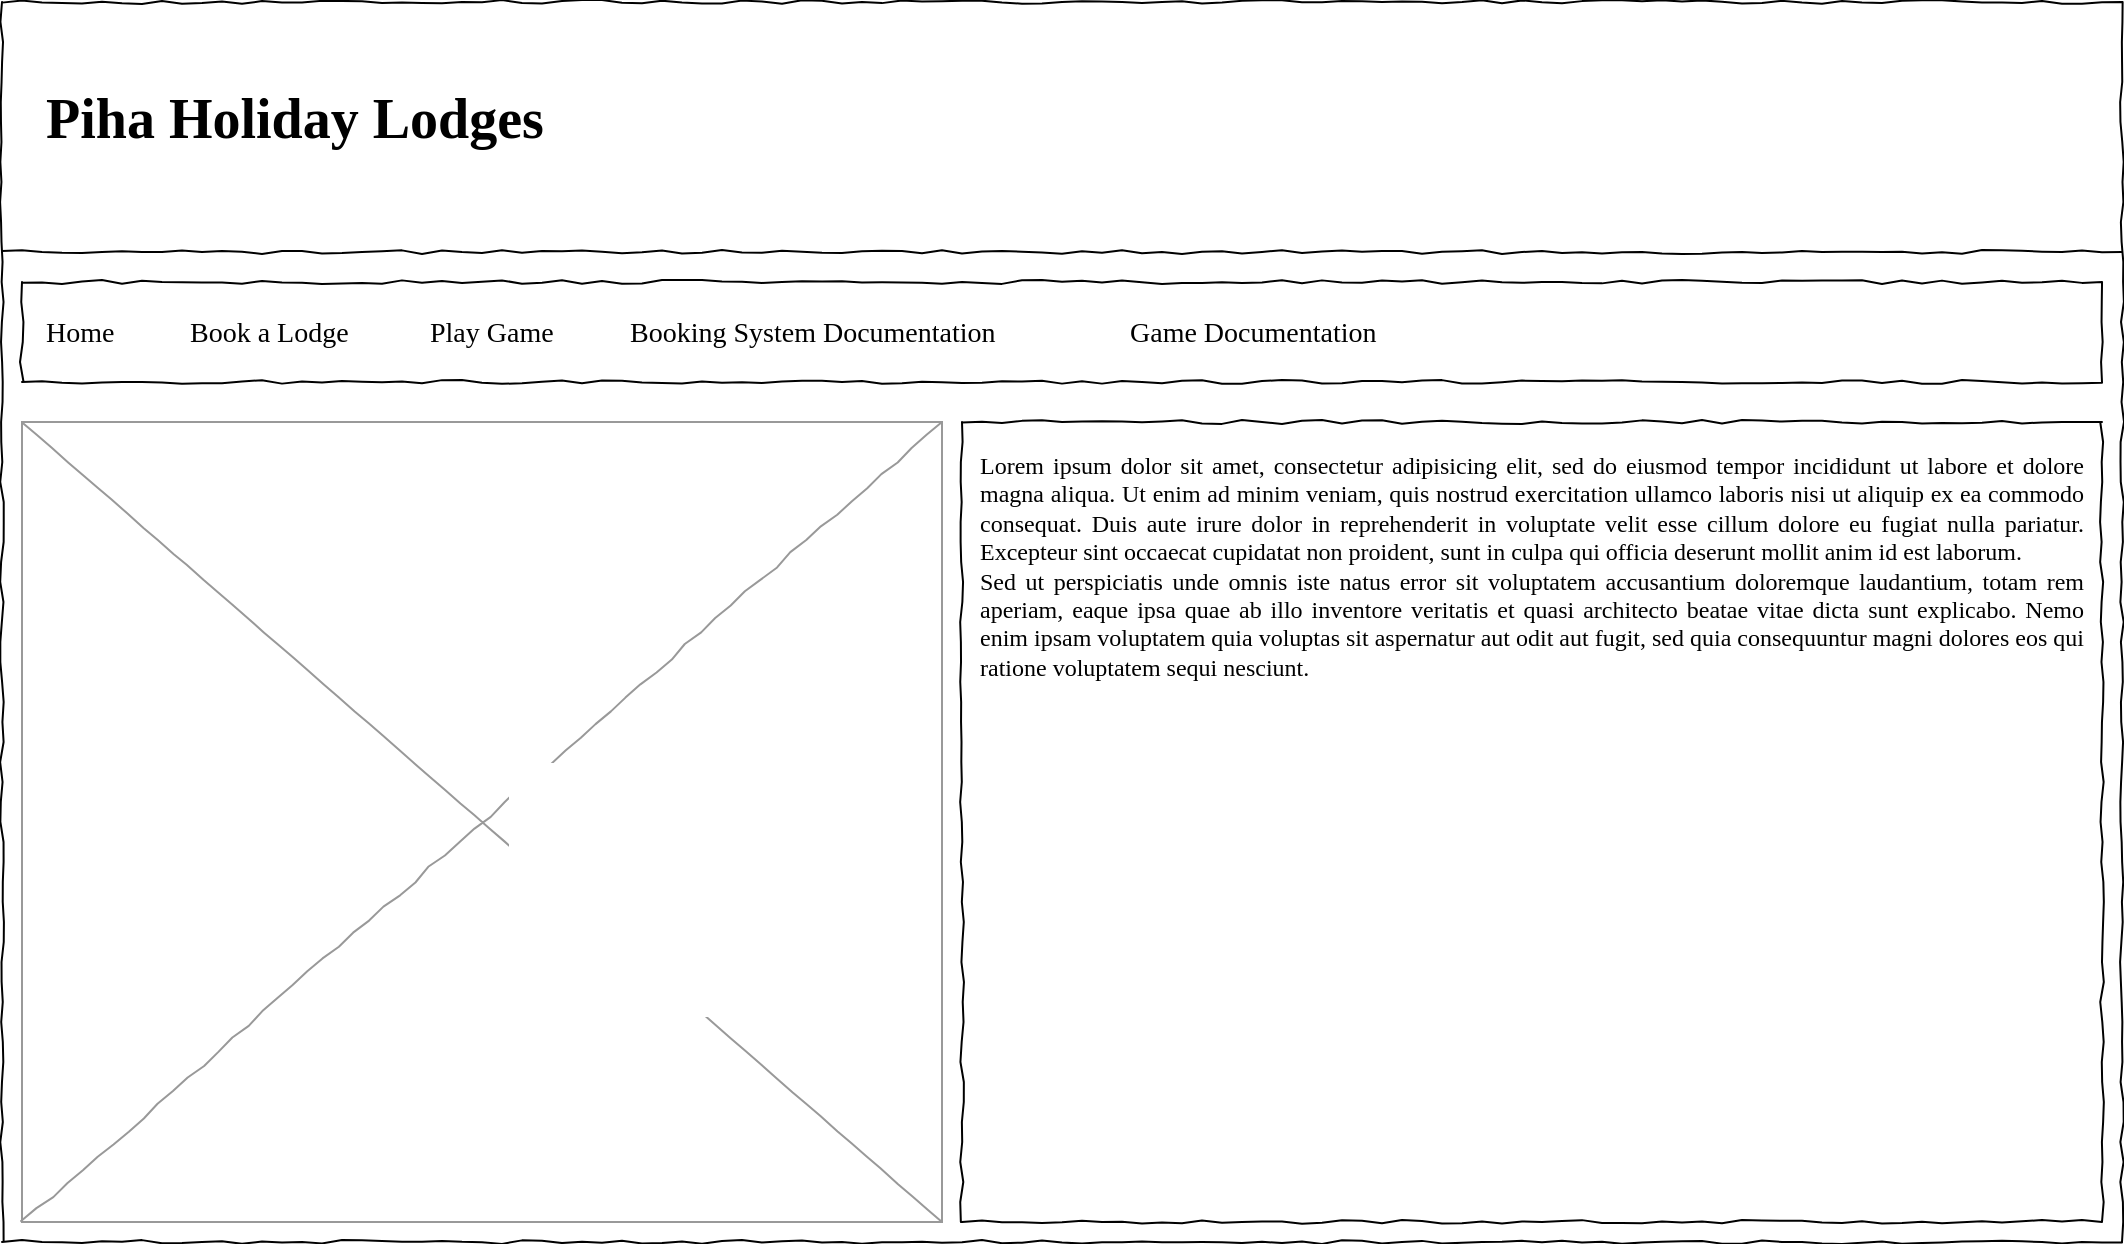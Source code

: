 <mxfile version="14.4.3" type="device" pages="4"><diagram name="Index" id="03018318-947c-dd8e-b7a3-06fadd420f32"><mxGraphModel dx="1048" dy="600" grid="1" gridSize="10" guides="1" tooltips="1" connect="1" arrows="1" fold="1" page="1" pageScale="1" pageWidth="1169" pageHeight="827" background="#ffffff" math="0" shadow="0"><root><mxCell id="0"/><mxCell id="1" parent="0"/><mxCell id="677b7b8949515195-1" value="" style="whiteSpace=wrap;html=1;rounded=0;shadow=0;labelBackgroundColor=none;strokeColor=#000000;strokeWidth=1;fillColor=none;fontFamily=Verdana;fontSize=12;fontColor=#000000;align=center;comic=1;" parent="1" vertex="1"><mxGeometry x="20" y="20" width="1060" height="620" as="geometry"/></mxCell><mxCell id="677b7b8949515195-7" value="&lt;h1&gt;Piha Holiday Lodges&lt;/h1&gt;" style="text;html=1;points=[];align=left;verticalAlign=top;spacingTop=-4;fontSize=14;fontFamily=Verdana" parent="1" vertex="1"><mxGeometry x="40" y="40" width="330" height="70" as="geometry"/></mxCell><mxCell id="677b7b8949515195-9" value="" style="line;strokeWidth=1;html=1;rounded=0;shadow=0;labelBackgroundColor=none;fillColor=none;fontFamily=Verdana;fontSize=14;fontColor=#000000;align=center;comic=1;" parent="1" vertex="1"><mxGeometry x="20" y="140" width="1060" height="10" as="geometry"/></mxCell><mxCell id="677b7b8949515195-10" value="" style="whiteSpace=wrap;html=1;rounded=0;shadow=0;labelBackgroundColor=none;strokeWidth=1;fillColor=none;fontFamily=Verdana;fontSize=12;align=center;comic=1;" parent="1" vertex="1"><mxGeometry x="30" y="160" width="1040" height="50" as="geometry"/></mxCell><mxCell id="677b7b8949515195-11" value="Book a Lodge" style="text;html=1;points=[];align=left;verticalAlign=top;spacingTop=-4;fontSize=14;fontFamily=Verdana" parent="1" vertex="1"><mxGeometry x="112" y="175" width="100" height="20" as="geometry"/></mxCell><mxCell id="677b7b8949515195-12" value="Play Game" style="text;html=1;points=[];align=left;verticalAlign=top;spacingTop=-4;fontSize=14;fontFamily=Verdana" parent="1" vertex="1"><mxGeometry x="232" y="175" width="80" height="20" as="geometry"/></mxCell><mxCell id="677b7b8949515195-13" value="Booking System Documentation" style="text;html=1;points=[];align=left;verticalAlign=top;spacingTop=-4;fontSize=14;fontFamily=Verdana" parent="1" vertex="1"><mxGeometry x="332" y="175" width="230" height="20" as="geometry"/></mxCell><mxCell id="677b7b8949515195-14" value="Game Documentation" style="text;html=1;points=[];align=left;verticalAlign=top;spacingTop=-4;fontSize=14;fontFamily=Verdana" parent="1" vertex="1"><mxGeometry x="582" y="175" width="160" height="20" as="geometry"/></mxCell><mxCell id="677b7b8949515195-15" value="&lt;div style=&quot;text-align: justify&quot;&gt;&lt;span&gt;Lorem ipsum dolor sit amet, consectetur adipisicing elit, sed do eiusmod tempor incididunt ut labore et dolore magna aliqua. Ut enim ad minim veniam, quis nostrud exercitation ullamco laboris nisi ut aliquip ex ea commodo consequat. Duis aute irure dolor in reprehenderit in voluptate velit esse cillum dolore eu fugiat nulla pariatur. Excepteur sint occaecat cupidatat non proident, sunt in culpa qui officia deserunt mollit anim id est laborum.&lt;/span&gt;&lt;/div&gt;&lt;div style=&quot;text-align: justify&quot;&gt;&lt;span&gt;Sed ut perspiciatis unde omnis iste natus error sit voluptatem accusantium doloremque laudantium, totam rem aperiam, eaque ipsa quae ab illo inventore veritatis et quasi architecto beatae vitae dicta sunt explicabo. Nemo enim ipsam voluptatem quia voluptas sit aspernatur aut odit aut fugit, sed quia consequuntur magni dolores eos qui ratione voluptatem sequi nesciunt.&amp;nbsp;&lt;/span&gt;&lt;/div&gt;" style="whiteSpace=wrap;html=1;rounded=0;shadow=0;labelBackgroundColor=none;strokeWidth=1;fillColor=none;fontFamily=Verdana;fontSize=12;align=center;verticalAlign=top;spacing=10;comic=1;" parent="1" vertex="1"><mxGeometry x="500" y="230" width="570" height="400" as="geometry"/></mxCell><mxCell id="677b7b8949515195-16" value="" style="verticalLabelPosition=bottom;shadow=0;dashed=0;align=center;html=1;verticalAlign=top;strokeWidth=1;shape=mxgraph.mockup.graphics.simpleIcon;strokeColor=#999999;rounded=0;labelBackgroundColor=none;fontFamily=Verdana;fontSize=14;fontColor=#000000;comic=1;" parent="1" vertex="1"><mxGeometry x="30" y="230" width="460" height="400" as="geometry"/></mxCell><mxCell id="HnwxHlYd71unJgdm0rk3-1" value="Home" style="text;html=1;points=[];align=left;verticalAlign=top;spacingTop=-4;fontSize=14;fontFamily=Verdana" vertex="1" parent="1"><mxGeometry x="40" y="175" width="50" height="20" as="geometry"/></mxCell></root></mxGraphModel></diagram><diagram name="Book a Lodge - Summary" id="505KnbtiAsC-vygwUKL1"><mxGraphModel dx="1197" dy="686" grid="1" gridSize="10" guides="1" tooltips="1" connect="1" arrows="1" fold="1" page="1" pageScale="1" pageWidth="1169" pageHeight="827" background="#ffffff" math="0" shadow="0"><root><mxCell id="v-QJPBuuxpeKujOLt4A_-0"/><mxCell id="v-QJPBuuxpeKujOLt4A_-1" parent="v-QJPBuuxpeKujOLt4A_-0"/><mxCell id="v-QJPBuuxpeKujOLt4A_-2" value="" style="whiteSpace=wrap;html=1;rounded=0;shadow=0;labelBackgroundColor=none;strokeColor=#000000;strokeWidth=1;fillColor=none;fontFamily=Verdana;fontSize=12;fontColor=#000000;align=center;comic=1;" vertex="1" parent="v-QJPBuuxpeKujOLt4A_-1"><mxGeometry x="20" y="20" width="1060" height="910" as="geometry"/></mxCell><mxCell id="v-QJPBuuxpeKujOLt4A_-29" value="&lt;div style=&quot;text-align: justify&quot;&gt;&lt;br&gt;&lt;/div&gt;" style="whiteSpace=wrap;html=1;rounded=0;shadow=0;labelBackgroundColor=none;strokeWidth=1;fillColor=none;fontFamily=Verdana;fontSize=12;align=center;verticalAlign=top;spacing=10;comic=1;" vertex="1" parent="v-QJPBuuxpeKujOLt4A_-1"><mxGeometry x="30" y="640" width="360" height="280" as="geometry"/></mxCell><mxCell id="v-QJPBuuxpeKujOLt4A_-3" value="&lt;h1&gt;Piha Holiday Lodges&lt;/h1&gt;" style="text;html=1;points=[];align=left;verticalAlign=top;spacingTop=-4;fontSize=14;fontFamily=Verdana" vertex="1" parent="v-QJPBuuxpeKujOLt4A_-1"><mxGeometry x="40" y="40" width="330" height="70" as="geometry"/></mxCell><mxCell id="v-QJPBuuxpeKujOLt4A_-4" value="" style="line;strokeWidth=1;html=1;rounded=0;shadow=0;labelBackgroundColor=none;fillColor=none;fontFamily=Verdana;fontSize=14;fontColor=#000000;align=center;comic=1;" vertex="1" parent="v-QJPBuuxpeKujOLt4A_-1"><mxGeometry x="20" y="140" width="1060" height="10" as="geometry"/></mxCell><mxCell id="v-QJPBuuxpeKujOLt4A_-5" value="" style="whiteSpace=wrap;html=1;rounded=0;shadow=0;labelBackgroundColor=none;strokeWidth=1;fillColor=none;fontFamily=Verdana;fontSize=12;align=center;comic=1;" vertex="1" parent="v-QJPBuuxpeKujOLt4A_-1"><mxGeometry x="30" y="160" width="1040" height="50" as="geometry"/></mxCell><mxCell id="v-QJPBuuxpeKujOLt4A_-6" value="Book a Lodge" style="text;html=1;points=[];align=left;verticalAlign=top;spacingTop=-4;fontSize=14;fontFamily=Verdana" vertex="1" parent="v-QJPBuuxpeKujOLt4A_-1"><mxGeometry x="110" y="175" width="100" height="20" as="geometry"/></mxCell><mxCell id="v-QJPBuuxpeKujOLt4A_-7" value="Play Game" style="text;html=1;points=[];align=left;verticalAlign=top;spacingTop=-4;fontSize=14;fontFamily=Verdana" vertex="1" parent="v-QJPBuuxpeKujOLt4A_-1"><mxGeometry x="230" y="175" width="80" height="20" as="geometry"/></mxCell><mxCell id="v-QJPBuuxpeKujOLt4A_-8" value="Booking System Documentation" style="text;html=1;points=[];align=left;verticalAlign=top;spacingTop=-4;fontSize=14;fontFamily=Verdana" vertex="1" parent="v-QJPBuuxpeKujOLt4A_-1"><mxGeometry x="330" y="175" width="230" height="20" as="geometry"/></mxCell><mxCell id="v-QJPBuuxpeKujOLt4A_-9" value="Game Documentation" style="text;html=1;points=[];align=left;verticalAlign=top;spacingTop=-4;fontSize=14;fontFamily=Verdana" vertex="1" parent="v-QJPBuuxpeKujOLt4A_-1"><mxGeometry x="580" y="175" width="160" height="20" as="geometry"/></mxCell><mxCell id="v-QJPBuuxpeKujOLt4A_-10" value="" style="verticalLabelPosition=bottom;shadow=0;dashed=0;align=center;html=1;verticalAlign=top;strokeWidth=1;shape=mxgraph.mockup.graphics.simpleIcon;strokeColor=#999999;rounded=0;labelBackgroundColor=none;fontFamily=Verdana;fontSize=14;fontColor=#000000;comic=1;" vertex="1" parent="v-QJPBuuxpeKujOLt4A_-1"><mxGeometry x="400" y="230" width="670" height="690" as="geometry"/></mxCell><mxCell id="v-QJPBuuxpeKujOLt4A_-11" value="Home" style="text;html=1;points=[];align=left;verticalAlign=top;spacingTop=-4;fontSize=14;fontFamily=Verdana" vertex="1" parent="v-QJPBuuxpeKujOLt4A_-1"><mxGeometry x="40" y="175" width="50" height="20" as="geometry"/></mxCell><mxCell id="v-QJPBuuxpeKujOLt4A_-13" value="" style="group" vertex="1" connectable="0" parent="v-QJPBuuxpeKujOLt4A_-1"><mxGeometry x="250" y="230" width="140" height="400" as="geometry"/></mxCell><mxCell id="v-QJPBuuxpeKujOLt4A_-14" value="&lt;div style=&quot;text-align: justify&quot;&gt;&lt;br&gt;&lt;/div&gt;" style="whiteSpace=wrap;html=1;rounded=0;shadow=0;labelBackgroundColor=none;strokeWidth=1;fillColor=none;fontFamily=Verdana;fontSize=12;align=center;verticalAlign=top;spacing=10;comic=1;" vertex="1" parent="v-QJPBuuxpeKujOLt4A_-13"><mxGeometry width="140" height="400" as="geometry"/></mxCell><mxCell id="v-QJPBuuxpeKujOLt4A_-15" value="&lt;font style=&quot;font-size: 12px&quot; color=&quot;#000000&quot;&gt;Check In&lt;/font&gt;" style="fillColor=none;strokeColor=none;html=1;fontSize=11;fontStyle=0;align=left;fontColor=#596780;fontStyle=1;fontSize=11" vertex="1" parent="v-QJPBuuxpeKujOLt4A_-13"><mxGeometry x="10" y="10" width="113.333" height="20" as="geometry"/></mxCell><mxCell id="v-QJPBuuxpeKujOLt4A_-16" value="dd / mm / yyyy" style="rounded=1;arcSize=9;fillColor=#F7F8F9;align=left;spacingLeft=5;strokeColor=#DEE1E6;html=1;strokeWidth=2;fontColor=#596780;fontSize=12" vertex="1" parent="v-QJPBuuxpeKujOLt4A_-13"><mxGeometry x="10" y="35" width="120" height="33" as="geometry"/></mxCell><mxCell id="v-QJPBuuxpeKujOLt4A_-17" value="" style="shape=mxgraph.gmdl.calendar;fillColor=#5A6881;strokeColor=none" vertex="1" parent="v-QJPBuuxpeKujOLt4A_-16"><mxGeometry x="1" y="0.5" width="18" height="18" relative="1" as="geometry"><mxPoint x="-29" y="-9" as="offset"/></mxGeometry></mxCell><mxCell id="v-QJPBuuxpeKujOLt4A_-18" value="&lt;font style=&quot;font-size: 12px&quot; color=&quot;#000000&quot;&gt;Check Out&lt;/font&gt;" style="fillColor=none;strokeColor=none;html=1;fontSize=11;fontStyle=0;align=left;fontColor=#596780;fontStyle=1;fontSize=11" vertex="1" parent="v-QJPBuuxpeKujOLt4A_-13"><mxGeometry x="10" y="91" width="113.333" height="20" as="geometry"/></mxCell><mxCell id="v-QJPBuuxpeKujOLt4A_-19" value="dd / mm / yyyy" style="rounded=1;arcSize=9;fillColor=#F7F8F9;align=left;spacingLeft=5;strokeColor=#DEE1E6;html=1;strokeWidth=2;fontColor=#596780;fontSize=12" vertex="1" parent="v-QJPBuuxpeKujOLt4A_-13"><mxGeometry x="10" y="116" width="120" height="33" as="geometry"/></mxCell><mxCell id="v-QJPBuuxpeKujOLt4A_-20" value="" style="shape=mxgraph.gmdl.calendar;fillColor=#5A6881;strokeColor=none" vertex="1" parent="v-QJPBuuxpeKujOLt4A_-19"><mxGeometry x="1" y="0.5" width="18" height="18" relative="1" as="geometry"><mxPoint x="-29" y="-9" as="offset"/></mxGeometry></mxCell><mxCell id="v-QJPBuuxpeKujOLt4A_-21" value="&lt;table cellpadding=&quot;0&quot; cellspacing=&quot;0&quot; style=&quot;width: 100% ; height: 100% ; font-size: 12px&quot;&gt;&lt;tbody&gt;&lt;tr&gt;&lt;td style=&quot;width: 85%&quot;&gt;&lt;font style=&quot;font-size: 12px&quot;&gt;1&lt;/font&gt;&lt;/td&gt;&lt;td style=&quot;width: 15%&quot;&gt;&lt;/td&gt;&lt;/tr&gt;&lt;/tbody&gt;&lt;/table&gt;" style="strokeWidth=1;shadow=0;dashed=0;align=center;html=1;shape=mxgraph.mockup.forms.spinner;strokeColor=#999999;spinLayout=right;spinStyle=normal;adjStyle=triangle;fillColor=#aaddff;fontSize=17;fontColor=#666666;mainText=;html=1;overflow=fill;" vertex="1" parent="v-QJPBuuxpeKujOLt4A_-13"><mxGeometry x="10" y="196" width="50" height="20" as="geometry"/></mxCell><mxCell id="v-QJPBuuxpeKujOLt4A_-22" value="&lt;font style=&quot;font-size: 12px&quot; color=&quot;#000000&quot;&gt;Capacity&lt;/font&gt;" style="fillColor=none;strokeColor=none;html=1;fontSize=11;fontStyle=0;align=left;fontColor=#596780;fontStyle=1;fontSize=11" vertex="1" parent="v-QJPBuuxpeKujOLt4A_-13"><mxGeometry x="10" y="171" width="113.333" height="20" as="geometry"/></mxCell><mxCell id="v-QJPBuuxpeKujOLt4A_-23" value="&lt;font style=&quot;font-size: 12px&quot;&gt;Search&lt;/font&gt;" style="rounded=1;html=1;shadow=0;dashed=0;whiteSpace=wrap;fontSize=10;fillColor=#E6E6E6;align=center;strokeColor=#E6E6E6;fontColor=#333333;" vertex="1" parent="v-QJPBuuxpeKujOLt4A_-13"><mxGeometry x="10" y="240" width="120" height="16.88" as="geometry"/></mxCell><mxCell id="v-QJPBuuxpeKujOLt4A_-24" value="Interactive map of Piha Holiday Lodges" style="text;html=1;strokeColor=none;fillColor=none;align=center;verticalAlign=middle;whiteSpace=wrap;rounded=0;" vertex="1" parent="v-QJPBuuxpeKujOLt4A_-1"><mxGeometry x="647.5" y="260" width="175" height="40" as="geometry"/></mxCell><mxCell id="v-QJPBuuxpeKujOLt4A_-12" value="&lt;div style=&quot;text-align: justify&quot;&gt;&lt;br&gt;&lt;/div&gt;" style="whiteSpace=wrap;html=1;rounded=0;shadow=0;labelBackgroundColor=none;strokeWidth=1;fillColor=none;fontFamily=Verdana;fontSize=12;align=center;verticalAlign=top;spacing=10;comic=1;" vertex="1" parent="v-QJPBuuxpeKujOLt4A_-1"><mxGeometry x="30" y="230" width="210" height="400" as="geometry"/></mxCell><mxCell id="v-QJPBuuxpeKujOLt4A_-25" value="&lt;h2&gt;&lt;font style=&quot;font-size: 14px&quot; color=&quot;#000000&quot;&gt;Booking Instructions&lt;/font&gt;&lt;/h2&gt;" style="fillColor=none;strokeColor=none;html=1;fontSize=11;fontStyle=0;align=left;fontColor=#596780;fontStyle=1;fontSize=11" vertex="1" parent="v-QJPBuuxpeKujOLt4A_-1"><mxGeometry x="40" y="240" width="150" height="20" as="geometry"/></mxCell><mxCell id="v-QJPBuuxpeKujOLt4A_-26" value="&lt;div style=&quot;font-family: &amp;#34;verdana&amp;#34; ; text-align: justify&quot;&gt;Lorem ipsum dolor sit amet, consectetur adipisicing elit, sed do eiusmod tempor incididunt ut labore et dolore magna aliqua. Ut enim ad minim veniam, quis nostrud exercitation ullamco laboris nisi ut aliquip ex ea commodo consequat. Duis aute irure dolor in reprehenderit in voluptate velit esse cillum dolore eu fugiat nulla pariatur. Excepteur sint occaecat cupidatat non proident, sunt in culpa qui officia deserunt mollit anim id est laborum.&lt;/div&gt;&lt;div style=&quot;font-family: &amp;#34;verdana&amp;#34; ; text-align: justify&quot;&gt;Sed ut perspiciatis unde omnis iste natus error sit voluptatem accusantium doloremque laudantium, totam rem aperiam, eaque ipsa quae ab illo inventore veritatis et quasi architecto beatae vitae dicta sunt explicabo. Nemo enim ipsam voluptatem quia volupta&lt;/div&gt;" style="text;html=1;strokeColor=none;fillColor=none;align=center;verticalAlign=top;whiteSpace=wrap;rounded=0;" vertex="1" parent="v-QJPBuuxpeKujOLt4A_-1"><mxGeometry x="40" y="260" width="190" height="360" as="geometry"/></mxCell><mxCell id="v-QJPBuuxpeKujOLt4A_-40" value="&lt;h2&gt;&lt;font style=&quot;font-size: 14px&quot; color=&quot;#000000&quot;&gt;Booking Summary&lt;/font&gt;&lt;/h2&gt;" style="fillColor=none;strokeColor=none;html=1;fontSize=11;fontStyle=0;align=left;fontColor=#596780;fontStyle=1;fontSize=11" vertex="1" parent="v-QJPBuuxpeKujOLt4A_-1"><mxGeometry x="40" y="650" width="150" height="20" as="geometry"/></mxCell><mxCell id="9AwbCxTfpLObhoZUcpCC-0" value="Check In Date:" style="text;html=1;strokeColor=none;fillColor=none;align=left;verticalAlign=middle;whiteSpace=wrap;rounded=0;" vertex="1" parent="v-QJPBuuxpeKujOLt4A_-1"><mxGeometry x="40" y="680" width="90" height="20" as="geometry"/></mxCell><mxCell id="9AwbCxTfpLObhoZUcpCC-1" value="Check Out Date:" style="text;html=1;strokeColor=none;fillColor=none;align=left;verticalAlign=middle;whiteSpace=wrap;rounded=0;" vertex="1" parent="v-QJPBuuxpeKujOLt4A_-1"><mxGeometry x="40" y="740" width="100" height="20" as="geometry"/></mxCell><mxCell id="9AwbCxTfpLObhoZUcpCC-2" value="Number of Guests:" style="text;html=1;strokeColor=none;fillColor=none;align=left;verticalAlign=middle;whiteSpace=wrap;rounded=0;" vertex="1" parent="v-QJPBuuxpeKujOLt4A_-1"><mxGeometry x="40" y="800" width="110" height="20" as="geometry"/></mxCell><mxCell id="9AwbCxTfpLObhoZUcpCC-3" value="Lodge Number Booked:" style="text;html=1;strokeColor=none;fillColor=none;align=left;verticalAlign=middle;whiteSpace=wrap;rounded=0;" vertex="1" parent="v-QJPBuuxpeKujOLt4A_-1"><mxGeometry x="40" y="830" width="130" height="20" as="geometry"/></mxCell><mxCell id="9AwbCxTfpLObhoZUcpCC-4" value="Cost Per Night" style="text;html=1;strokeColor=none;fillColor=none;align=left;verticalAlign=middle;whiteSpace=wrap;rounded=0;" vertex="1" parent="v-QJPBuuxpeKujOLt4A_-1"><mxGeometry x="40" y="860" width="90" height="20" as="geometry"/></mxCell><mxCell id="9AwbCxTfpLObhoZUcpCC-5" value="Total Cost of Stay:" style="text;html=1;strokeColor=none;fillColor=none;align=left;verticalAlign=middle;whiteSpace=wrap;rounded=0;" vertex="1" parent="v-QJPBuuxpeKujOLt4A_-1"><mxGeometry x="40" y="890" width="100" height="20" as="geometry"/></mxCell><mxCell id="9AwbCxTfpLObhoZUcpCC-6" value="Check In Time:" style="text;html=1;strokeColor=none;fillColor=none;align=left;verticalAlign=middle;whiteSpace=wrap;rounded=0;" vertex="1" parent="v-QJPBuuxpeKujOLt4A_-1"><mxGeometry x="40" y="710" width="90" height="20" as="geometry"/></mxCell><mxCell id="9AwbCxTfpLObhoZUcpCC-7" value="Check Out Time:" style="text;html=1;strokeColor=none;fillColor=none;align=left;verticalAlign=middle;whiteSpace=wrap;rounded=0;" vertex="1" parent="v-QJPBuuxpeKujOLt4A_-1"><mxGeometry x="40" y="770" width="100" height="20" as="geometry"/></mxCell><mxCell id="9AwbCxTfpLObhoZUcpCC-9" value="DD-MM-YYYY" style="text;html=1;strokeColor=none;fillColor=none;align=left;verticalAlign=middle;whiteSpace=wrap;rounded=0;fontStyle=2;fontColor=#B3B3B3;" vertex="1" parent="v-QJPBuuxpeKujOLt4A_-1"><mxGeometry x="180" y="680" width="90" height="20" as="geometry"/></mxCell><mxCell id="9AwbCxTfpLObhoZUcpCC-10" value="DD-MM-YYYY" style="text;html=1;strokeColor=none;fillColor=none;align=left;verticalAlign=middle;whiteSpace=wrap;rounded=0;fontStyle=2;fontColor=#B3B3B3;" vertex="1" parent="v-QJPBuuxpeKujOLt4A_-1"><mxGeometry x="180" y="740" width="90" height="20" as="geometry"/></mxCell><mxCell id="9AwbCxTfpLObhoZUcpCC-11" value="numberGuests" style="text;html=1;strokeColor=none;fillColor=none;align=left;verticalAlign=middle;whiteSpace=wrap;rounded=0;fontStyle=2;fontColor=#B3B3B3;" vertex="1" parent="v-QJPBuuxpeKujOLt4A_-1"><mxGeometry x="180" y="800" width="90" height="20" as="geometry"/></mxCell><mxCell id="9AwbCxTfpLObhoZUcpCC-12" value="lodgeID" style="text;html=1;strokeColor=none;fillColor=none;align=left;verticalAlign=middle;whiteSpace=wrap;rounded=0;fontStyle=2;fontColor=#B3B3B3;" vertex="1" parent="v-QJPBuuxpeKujOLt4A_-1"><mxGeometry x="180" y="830" width="90" height="20" as="geometry"/></mxCell><mxCell id="9AwbCxTfpLObhoZUcpCC-14" value="costPerNight" style="text;html=1;strokeColor=none;fillColor=none;align=left;verticalAlign=middle;whiteSpace=wrap;rounded=0;fontStyle=2;fontColor=#B3B3B3;" vertex="1" parent="v-QJPBuuxpeKujOLt4A_-1"><mxGeometry x="180" y="860" width="90" height="20" as="geometry"/></mxCell><mxCell id="9AwbCxTfpLObhoZUcpCC-15" value="totalCost" style="text;html=1;strokeColor=none;fillColor=none;align=left;verticalAlign=middle;whiteSpace=wrap;rounded=0;fontStyle=2;fontColor=#B3B3B3;" vertex="1" parent="v-QJPBuuxpeKujOLt4A_-1"><mxGeometry x="180" y="890" width="90" height="20" as="geometry"/></mxCell><mxCell id="9AwbCxTfpLObhoZUcpCC-16" value="checkInTime" style="text;html=1;strokeColor=none;fillColor=none;align=left;verticalAlign=middle;whiteSpace=wrap;rounded=0;fontStyle=2;fontColor=#B3B3B3;" vertex="1" parent="v-QJPBuuxpeKujOLt4A_-1"><mxGeometry x="180" y="710" width="90" height="20" as="geometry"/></mxCell><mxCell id="9AwbCxTfpLObhoZUcpCC-17" value="checkOutTime" style="text;html=1;strokeColor=none;fillColor=none;align=left;verticalAlign=middle;whiteSpace=wrap;rounded=0;fontStyle=2;fontColor=#B3B3B3;" vertex="1" parent="v-QJPBuuxpeKujOLt4A_-1"><mxGeometry x="180" y="770" width="110" height="20" as="geometry"/></mxCell></root></mxGraphModel></diagram><diagram name="Book a Lodge - Pop Up" id="AniVIF69p5BZ7ALT_Dql"><mxGraphModel dx="762" dy="436" grid="1" gridSize="10" guides="1" tooltips="1" connect="1" arrows="1" fold="1" page="1" pageScale="1" pageWidth="1169" pageHeight="827" background="#ffffff" math="0" shadow="0"><root><mxCell id="57fTDRKzadvl3NDIWTyB-0"/><mxCell id="57fTDRKzadvl3NDIWTyB-1" parent="57fTDRKzadvl3NDIWTyB-0"/><mxCell id="57fTDRKzadvl3NDIWTyB-2" value="" style="whiteSpace=wrap;html=1;rounded=0;shadow=0;labelBackgroundColor=none;strokeColor=#000000;strokeWidth=1;fillColor=none;fontFamily=Verdana;fontSize=12;fontColor=#000000;align=center;comic=1;" vertex="1" parent="57fTDRKzadvl3NDIWTyB-1"><mxGeometry x="20" y="20" width="1060" height="910" as="geometry"/></mxCell><mxCell id="57fTDRKzadvl3NDIWTyB-4" value="&lt;h1&gt;Piha Holiday Lodges&lt;/h1&gt;" style="text;html=1;points=[];align=left;verticalAlign=top;spacingTop=-4;fontSize=14;fontFamily=Verdana" vertex="1" parent="57fTDRKzadvl3NDIWTyB-1"><mxGeometry x="40" y="40" width="330" height="70" as="geometry"/></mxCell><mxCell id="57fTDRKzadvl3NDIWTyB-5" value="" style="line;strokeWidth=1;html=1;rounded=0;shadow=0;labelBackgroundColor=none;fillColor=none;fontFamily=Verdana;fontSize=14;fontColor=#000000;align=center;comic=1;" vertex="1" parent="57fTDRKzadvl3NDIWTyB-1"><mxGeometry x="20" y="140" width="1060" height="10" as="geometry"/></mxCell><mxCell id="57fTDRKzadvl3NDIWTyB-6" value="" style="whiteSpace=wrap;html=1;rounded=0;shadow=0;labelBackgroundColor=none;strokeWidth=1;fillColor=none;fontFamily=Verdana;fontSize=12;align=center;comic=1;" vertex="1" parent="57fTDRKzadvl3NDIWTyB-1"><mxGeometry x="30" y="160" width="1040" height="50" as="geometry"/></mxCell><mxCell id="57fTDRKzadvl3NDIWTyB-7" value="Book a Lodge" style="text;html=1;points=[];align=left;verticalAlign=top;spacingTop=-4;fontSize=14;fontFamily=Verdana" vertex="1" parent="57fTDRKzadvl3NDIWTyB-1"><mxGeometry x="110" y="175" width="100" height="20" as="geometry"/></mxCell><mxCell id="57fTDRKzadvl3NDIWTyB-8" value="Play Game" style="text;html=1;points=[];align=left;verticalAlign=top;spacingTop=-4;fontSize=14;fontFamily=Verdana" vertex="1" parent="57fTDRKzadvl3NDIWTyB-1"><mxGeometry x="230" y="175" width="80" height="20" as="geometry"/></mxCell><mxCell id="57fTDRKzadvl3NDIWTyB-9" value="Booking System Documentation" style="text;html=1;points=[];align=left;verticalAlign=top;spacingTop=-4;fontSize=14;fontFamily=Verdana" vertex="1" parent="57fTDRKzadvl3NDIWTyB-1"><mxGeometry x="330" y="175" width="230" height="20" as="geometry"/></mxCell><mxCell id="57fTDRKzadvl3NDIWTyB-10" value="Game Documentation" style="text;html=1;points=[];align=left;verticalAlign=top;spacingTop=-4;fontSize=14;fontFamily=Verdana" vertex="1" parent="57fTDRKzadvl3NDIWTyB-1"><mxGeometry x="580" y="175" width="160" height="20" as="geometry"/></mxCell><mxCell id="57fTDRKzadvl3NDIWTyB-11" value="" style="verticalLabelPosition=bottom;shadow=0;dashed=0;align=center;html=1;verticalAlign=top;strokeWidth=1;shape=mxgraph.mockup.graphics.simpleIcon;strokeColor=#999999;rounded=0;labelBackgroundColor=none;fontFamily=Verdana;fontSize=14;fontColor=#000000;comic=1;" vertex="1" parent="57fTDRKzadvl3NDIWTyB-1"><mxGeometry x="400" y="230" width="670" height="690" as="geometry"/></mxCell><mxCell id="57fTDRKzadvl3NDIWTyB-12" value="Home" style="text;html=1;points=[];align=left;verticalAlign=top;spacingTop=-4;fontSize=14;fontFamily=Verdana" vertex="1" parent="57fTDRKzadvl3NDIWTyB-1"><mxGeometry x="40" y="175" width="50" height="20" as="geometry"/></mxCell><mxCell id="57fTDRKzadvl3NDIWTyB-24" value="Interactive map of Piha Holiday Lodges" style="text;html=1;strokeColor=none;fillColor=none;align=center;verticalAlign=middle;whiteSpace=wrap;rounded=0;" vertex="1" parent="57fTDRKzadvl3NDIWTyB-1"><mxGeometry x="647.5" y="260" width="175" height="40" as="geometry"/></mxCell><mxCell id="57fTDRKzadvl3NDIWTyB-25" value="&lt;div style=&quot;text-align: justify&quot;&gt;&lt;br&gt;&lt;/div&gt;" style="whiteSpace=wrap;html=1;rounded=0;shadow=0;labelBackgroundColor=none;strokeWidth=1;fillColor=none;fontFamily=Verdana;fontSize=12;align=center;verticalAlign=top;spacing=10;comic=1;" vertex="1" parent="57fTDRKzadvl3NDIWTyB-1"><mxGeometry x="30" y="230" width="210" height="400" as="geometry"/></mxCell><mxCell id="57fTDRKzadvl3NDIWTyB-26" value="&lt;h2&gt;&lt;font style=&quot;font-size: 14px&quot; color=&quot;#000000&quot;&gt;Booking Instructions&lt;/font&gt;&lt;/h2&gt;" style="fillColor=none;strokeColor=none;html=1;fontSize=11;fontStyle=0;align=left;fontColor=#596780;fontStyle=1;fontSize=11" vertex="1" parent="57fTDRKzadvl3NDIWTyB-1"><mxGeometry x="40" y="240" width="150" height="20" as="geometry"/></mxCell><mxCell id="57fTDRKzadvl3NDIWTyB-27" value="&lt;div style=&quot;font-family: &amp;#34;verdana&amp;#34; ; text-align: justify&quot;&gt;Lorem ipsum dolor sit amet, consectetur adipisicing elit, sed do eiusmod tempor incididunt ut labore et dolore magna aliqua. Ut enim ad minim veniam, quis nostrud exercitation ullamco laboris nisi ut aliquip ex ea commodo consequat. Duis aute irure dolor in reprehenderit in voluptate velit esse cillum dolore eu fugiat nulla pariatur. Excepteur sint occaecat cupidatat non proident, sunt in culpa qui officia deserunt mollit anim id est laborum.&lt;/div&gt;&lt;div style=&quot;font-family: &amp;#34;verdana&amp;#34; ; text-align: justify&quot;&gt;Sed ut perspiciatis unde omnis iste natus error sit voluptatem accusantium doloremque laudantium, totam rem aperiam, eaque ipsa quae ab illo inventore veritatis et quasi architecto beatae vitae dicta sunt explicabo. Nemo enim ipsam voluptatem quia volupta&lt;/div&gt;" style="text;html=1;strokeColor=none;fillColor=none;align=center;verticalAlign=top;whiteSpace=wrap;rounded=0;" vertex="1" parent="57fTDRKzadvl3NDIWTyB-1"><mxGeometry x="40" y="260" width="190" height="360" as="geometry"/></mxCell><mxCell id="57fTDRKzadvl3NDIWTyB-14" value="&lt;div style=&quot;text-align: justify&quot;&gt;&lt;br&gt;&lt;/div&gt;" style="whiteSpace=wrap;html=1;rounded=0;shadow=0;labelBackgroundColor=none;strokeWidth=1;fillColor=none;fontFamily=Verdana;fontSize=12;align=center;verticalAlign=top;spacing=10;comic=1;" vertex="1" parent="57fTDRKzadvl3NDIWTyB-1"><mxGeometry x="250" y="230" width="140" height="400" as="geometry"/></mxCell><mxCell id="57fTDRKzadvl3NDIWTyB-15" value="&lt;font style=&quot;font-size: 12px&quot; color=&quot;#000000&quot;&gt;Check In&lt;/font&gt;" style="fillColor=none;strokeColor=none;html=1;fontSize=11;fontStyle=0;align=left;fontColor=#596780;fontStyle=1;fontSize=11" vertex="1" parent="57fTDRKzadvl3NDIWTyB-1"><mxGeometry x="260" y="240" width="113.333" height="20" as="geometry"/></mxCell><mxCell id="57fTDRKzadvl3NDIWTyB-16" value="dd / mm / yyyy" style="rounded=1;arcSize=9;fillColor=#F7F8F9;align=left;spacingLeft=5;strokeColor=#DEE1E6;html=1;strokeWidth=2;fontColor=#596780;fontSize=12" vertex="1" parent="57fTDRKzadvl3NDIWTyB-1"><mxGeometry x="260" y="265" width="120" height="33" as="geometry"/></mxCell><mxCell id="57fTDRKzadvl3NDIWTyB-17" value="" style="shape=mxgraph.gmdl.calendar;fillColor=#5A6881;strokeColor=none" vertex="1" parent="57fTDRKzadvl3NDIWTyB-16"><mxGeometry x="1" y="0.5" width="18" height="18" relative="1" as="geometry"><mxPoint x="-29" y="-9" as="offset"/></mxGeometry></mxCell><mxCell id="57fTDRKzadvl3NDIWTyB-18" value="&lt;font style=&quot;font-size: 12px&quot; color=&quot;#000000&quot;&gt;Check Out&lt;/font&gt;" style="fillColor=none;strokeColor=none;html=1;fontSize=11;fontStyle=0;align=left;fontColor=#596780;fontStyle=1;fontSize=11" vertex="1" parent="57fTDRKzadvl3NDIWTyB-1"><mxGeometry x="260" y="321" width="113.333" height="20" as="geometry"/></mxCell><mxCell id="57fTDRKzadvl3NDIWTyB-19" value="dd / mm / yyyy" style="rounded=1;arcSize=9;fillColor=#F7F8F9;align=left;spacingLeft=5;strokeColor=#DEE1E6;html=1;strokeWidth=2;fontColor=#596780;fontSize=12" vertex="1" parent="57fTDRKzadvl3NDIWTyB-1"><mxGeometry x="260" y="346" width="120" height="33" as="geometry"/></mxCell><mxCell id="57fTDRKzadvl3NDIWTyB-20" value="" style="shape=mxgraph.gmdl.calendar;fillColor=#5A6881;strokeColor=none" vertex="1" parent="57fTDRKzadvl3NDIWTyB-19"><mxGeometry x="1" y="0.5" width="18" height="18" relative="1" as="geometry"><mxPoint x="-29" y="-9" as="offset"/></mxGeometry></mxCell><mxCell id="57fTDRKzadvl3NDIWTyB-21" value="&lt;table cellpadding=&quot;0&quot; cellspacing=&quot;0&quot; style=&quot;width: 100% ; height: 100% ; font-size: 12px&quot;&gt;&lt;tbody&gt;&lt;tr&gt;&lt;td style=&quot;width: 85%&quot;&gt;&lt;font style=&quot;font-size: 12px&quot;&gt;1&lt;/font&gt;&lt;/td&gt;&lt;td style=&quot;width: 15%&quot;&gt;&lt;/td&gt;&lt;/tr&gt;&lt;/tbody&gt;&lt;/table&gt;" style="strokeWidth=1;shadow=0;dashed=0;align=center;html=1;shape=mxgraph.mockup.forms.spinner;strokeColor=#999999;spinLayout=right;spinStyle=normal;adjStyle=triangle;fillColor=#aaddff;fontSize=17;fontColor=#666666;mainText=;html=1;overflow=fill;" vertex="1" parent="57fTDRKzadvl3NDIWTyB-1"><mxGeometry x="260" y="426" width="50" height="20" as="geometry"/></mxCell><mxCell id="57fTDRKzadvl3NDIWTyB-22" value="&lt;font style=&quot;font-size: 12px&quot; color=&quot;#000000&quot;&gt;Capacity&lt;/font&gt;" style="fillColor=none;strokeColor=none;html=1;fontSize=11;fontStyle=0;align=left;fontColor=#596780;fontStyle=1;fontSize=11" vertex="1" parent="57fTDRKzadvl3NDIWTyB-1"><mxGeometry x="260" y="401" width="113.333" height="20" as="geometry"/></mxCell><mxCell id="57fTDRKzadvl3NDIWTyB-23" value="&lt;font style=&quot;font-size: 12px&quot;&gt;Search&lt;/font&gt;" style="rounded=1;html=1;shadow=0;dashed=0;whiteSpace=wrap;fontSize=10;fillColor=#E6E6E6;align=center;strokeColor=#E6E6E6;fontColor=#333333;" vertex="1" parent="57fTDRKzadvl3NDIWTyB-1"><mxGeometry x="260" y="470" width="120" height="16.88" as="geometry"/></mxCell><mxCell id="5S8NApODMo93ImvW9uXO-1" value="" style="group" vertex="1" connectable="0" parent="57fTDRKzadvl3NDIWTyB-1"><mxGeometry x="490" y="440" width="490" height="260" as="geometry"/></mxCell><mxCell id="57fTDRKzadvl3NDIWTyB-45" value="&lt;blockquote style=&quot;margin: 0px 0px 0px 40px ; border: none ; padding: 0px ; font-size: 12px&quot;&gt;&lt;blockquote style=&quot;margin: 0 0 0 40px ; border: none ; padding: 0px&quot;&gt;&lt;blockquote style=&quot;margin: 0 0 0 40px ; border: none ; padding: 0px&quot;&gt;&lt;blockquote style=&quot;margin: 0 0 0 40px ; border: none ; padding: 0px&quot;&gt;&lt;blockquote style=&quot;margin: 0 0 0 40px ; border: none ; padding: 0px&quot;&gt;&lt;blockquote style=&quot;margin: 0 0 0 40px ; border: none ; padding: 0px&quot;&gt;&lt;blockquote style=&quot;margin: 0 0 0 40px ; border: none ; padding: 0px&quot;&gt;&lt;font color=&quot;#000000&quot;&gt;Availability : &lt;/font&gt;&lt;font color=&quot;#b3b3b3&quot;&gt;&lt;i&gt;yes/no&lt;/i&gt;&lt;/font&gt;&lt;/blockquote&gt;&lt;blockquote style=&quot;margin: 0 0 0 40px ; border: none ; padding: 0px&quot;&gt;&lt;font color=&quot;#000000&quot;&gt;&lt;br&gt;&lt;/font&gt;&lt;/blockquote&gt;&lt;blockquote style=&quot;margin: 0 0 0 40px ; border: none ; padding: 0px&quot;&gt;&lt;font color=&quot;#000000&quot;&gt;Cost Per Night : &lt;/font&gt;&lt;font color=&quot;#b3b3b3&quot;&gt;&lt;i&gt;costPerNight&lt;/i&gt;&lt;/font&gt;&lt;/blockquote&gt;&lt;blockquote style=&quot;margin: 0 0 0 40px ; border: none ; padding: 0px&quot;&gt;&lt;font color=&quot;#000000&quot;&gt;&lt;br&gt;&lt;/font&gt;&lt;/blockquote&gt;&lt;blockquote style=&quot;margin: 0 0 0 40px ; border: none ; padding: 0px&quot;&gt;&lt;font color=&quot;#000000&quot;&gt;Maximum Capacity: &lt;/font&gt;&lt;font color=&quot;#b3b3b3&quot;&gt;&lt;i&gt;maxCapacity&lt;/i&gt;&lt;/font&gt;&lt;/blockquote&gt;&lt;blockquote style=&quot;margin: 0 0 0 40px ; border: none ; padding: 0px&quot;&gt;&lt;font color=&quot;#000000&quot;&gt;&lt;br&gt;&lt;/font&gt;&lt;/blockquote&gt;&lt;blockquote style=&quot;margin: 0 0 0 40px ; border: none ; padding: 0px&quot;&gt;&lt;font color=&quot;#000000&quot;&gt;Check In Time: &lt;/font&gt;&lt;i&gt;&lt;font color=&quot;#b3b3b3&quot;&gt;checkInTime&lt;/font&gt;&lt;/i&gt;&lt;/blockquote&gt;&lt;blockquote style=&quot;margin: 0 0 0 40px ; border: none ; padding: 0px&quot;&gt;&lt;font color=&quot;#000000&quot;&gt;&lt;br&gt;&lt;/font&gt;&lt;/blockquote&gt;&lt;blockquote style=&quot;margin: 0 0 0 40px ; border: none ; padding: 0px&quot;&gt;&lt;font color=&quot;#000000&quot;&gt;Check Out Time: &lt;/font&gt;&lt;i&gt;&lt;font color=&quot;#b3b3b3&quot;&gt;checkOutTime&lt;/font&gt;&lt;/i&gt;&lt;font color=&quot;#000000&quot;&gt;&amp;nbsp;&lt;/font&gt;&lt;/blockquote&gt;&lt;br&gt;&lt;/blockquote&gt;&lt;/blockquote&gt;&lt;/blockquote&gt;&lt;/blockquote&gt;&lt;/blockquote&gt;&lt;/blockquote&gt;" style="strokeWidth=1;shadow=0;dashed=0;align=left;html=1;shape=mxgraph.mockup.containers.rrect;rSize=0;strokeColor=#666666;fontColor=#666666;fontSize=17;verticalAlign=top;whiteSpace=wrap;fillColor=#ffffff;spacingTop=32;container=0;" vertex="1" parent="5S8NApODMo93ImvW9uXO-1"><mxGeometry width="490" height="260" as="geometry"/></mxCell><mxCell id="57fTDRKzadvl3NDIWTyB-46" value="&lt;font style=&quot;font-size: 12px&quot;&gt;&lt;b&gt;&lt;font color=&quot;#000000&quot; style=&quot;font-size: 12px&quot;&gt;Lodge Number:&lt;/font&gt; &lt;i&gt;lodgeID&lt;/i&gt;&lt;/b&gt;&lt;/font&gt;" style="strokeWidth=1;shadow=0;dashed=0;align=center;html=1;shape=mxgraph.mockup.containers.rrect;rSize=0;fontSize=17;fontColor=#666666;strokeColor=#666666;align=left;spacingLeft=8;fillColor=none;resizeWidth=1;" vertex="1" parent="5S8NApODMo93ImvW9uXO-1"><mxGeometry width="490" height="30" as="geometry"/></mxCell><mxCell id="57fTDRKzadvl3NDIWTyB-47" value="" style="shape=ellipse;strokeColor=#008cff;resizable=0;fillColor=none;html=1;" vertex="1" parent="57fTDRKzadvl3NDIWTyB-46"><mxGeometry x="1" y="0.5" width="20" height="20" relative="1" as="geometry"><mxPoint x="-25" y="-10" as="offset"/></mxGeometry></mxCell><mxCell id="57fTDRKzadvl3NDIWTyB-61" value="&lt;font style=&quot;font-size: 12px&quot;&gt;Book Lodge&lt;/font&gt;" style="rounded=1;html=1;shadow=0;dashed=0;whiteSpace=wrap;fontSize=10;fillColor=#E6E6E6;align=center;strokeColor=#E6E6E6;fontColor=#333333;" vertex="1" parent="5S8NApODMo93ImvW9uXO-1"><mxGeometry x="307" y="228.56" width="175.3" height="16.88" as="geometry"/></mxCell><mxCell id="ZB6cMXh7SYHyGOHmZYBE-0" value="" style="verticalLabelPosition=bottom;shadow=0;dashed=0;align=center;html=1;verticalAlign=top;strokeWidth=1;shape=mxgraph.mockup.graphics.simpleIcon;strokeColor=#999999;rounded=0;labelBackgroundColor=none;fontFamily=Verdana;fontSize=14;fontColor=#000000;comic=1;" vertex="1" parent="5S8NApODMo93ImvW9uXO-1"><mxGeometry x="6.8" y="40" width="240.2" height="180" as="geometry"/></mxCell><mxCell id="ZB6cMXh7SYHyGOHmZYBE-6" value="&lt;font style=&quot;font-size: 12px&quot;&gt;Keep Looking&lt;/font&gt;" style="rounded=1;html=1;shadow=0;dashed=0;whiteSpace=wrap;fontSize=10;fillColor=#E6E6E6;align=center;strokeColor=#E6E6E6;fontColor=#333333;" vertex="1" parent="5S8NApODMo93ImvW9uXO-1"><mxGeometry x="6.8" y="228.56" width="175.3" height="16.88" as="geometry"/></mxCell><mxCell id="pufSQqGjM6eHLSJ40DOV-0" value="Interior view of Lodge" style="text;html=1;strokeColor=none;fillColor=none;align=center;verticalAlign=middle;whiteSpace=wrap;rounded=0;" vertex="1" parent="5S8NApODMo93ImvW9uXO-1"><mxGeometry x="39.4" y="51" width="175" height="40" as="geometry"/></mxCell></root></mxGraphModel></diagram><diagram name="Book a Lodge" id="QYM2qmjksLZLYc-7Mmgw"><mxGraphModel dx="1197" dy="686" grid="1" gridSize="10" guides="1" tooltips="1" connect="1" arrows="1" fold="1" page="1" pageScale="1" pageWidth="1169" pageHeight="827" background="#ffffff" math="0" shadow="0"><root><mxCell id="XoZWasNXudBvU6K_uwAQ-0"/><mxCell id="XoZWasNXudBvU6K_uwAQ-1" parent="XoZWasNXudBvU6K_uwAQ-0"/><mxCell id="XoZWasNXudBvU6K_uwAQ-2" value="" style="whiteSpace=wrap;html=1;rounded=0;shadow=0;labelBackgroundColor=none;strokeColor=#000000;strokeWidth=1;fillColor=none;fontFamily=Verdana;fontSize=12;fontColor=#000000;align=center;comic=1;" vertex="1" parent="XoZWasNXudBvU6K_uwAQ-1"><mxGeometry x="20" y="20" width="1060" height="910" as="geometry"/></mxCell><mxCell id="XoZWasNXudBvU6K_uwAQ-3" value="&lt;h1&gt;Piha Holiday Lodges&lt;/h1&gt;" style="text;html=1;points=[];align=left;verticalAlign=top;spacingTop=-4;fontSize=14;fontFamily=Verdana" vertex="1" parent="XoZWasNXudBvU6K_uwAQ-1"><mxGeometry x="40" y="40" width="330" height="70" as="geometry"/></mxCell><mxCell id="XoZWasNXudBvU6K_uwAQ-4" value="" style="line;strokeWidth=1;html=1;rounded=0;shadow=0;labelBackgroundColor=none;fillColor=none;fontFamily=Verdana;fontSize=14;fontColor=#000000;align=center;comic=1;" vertex="1" parent="XoZWasNXudBvU6K_uwAQ-1"><mxGeometry x="20" y="140" width="1060" height="10" as="geometry"/></mxCell><mxCell id="XoZWasNXudBvU6K_uwAQ-5" value="" style="whiteSpace=wrap;html=1;rounded=0;shadow=0;labelBackgroundColor=none;strokeWidth=1;fillColor=none;fontFamily=Verdana;fontSize=12;align=center;comic=1;" vertex="1" parent="XoZWasNXudBvU6K_uwAQ-1"><mxGeometry x="30" y="160" width="1040" height="50" as="geometry"/></mxCell><mxCell id="XoZWasNXudBvU6K_uwAQ-6" value="Book a Lodge" style="text;html=1;points=[];align=left;verticalAlign=top;spacingTop=-4;fontSize=14;fontFamily=Verdana" vertex="1" parent="XoZWasNXudBvU6K_uwAQ-1"><mxGeometry x="110" y="175" width="100" height="20" as="geometry"/></mxCell><mxCell id="XoZWasNXudBvU6K_uwAQ-7" value="Play Game" style="text;html=1;points=[];align=left;verticalAlign=top;spacingTop=-4;fontSize=14;fontFamily=Verdana" vertex="1" parent="XoZWasNXudBvU6K_uwAQ-1"><mxGeometry x="230" y="175" width="80" height="20" as="geometry"/></mxCell><mxCell id="XoZWasNXudBvU6K_uwAQ-8" value="Booking System Documentation" style="text;html=1;points=[];align=left;verticalAlign=top;spacingTop=-4;fontSize=14;fontFamily=Verdana" vertex="1" parent="XoZWasNXudBvU6K_uwAQ-1"><mxGeometry x="330" y="175" width="230" height="20" as="geometry"/></mxCell><mxCell id="XoZWasNXudBvU6K_uwAQ-9" value="Game Documentation" style="text;html=1;points=[];align=left;verticalAlign=top;spacingTop=-4;fontSize=14;fontFamily=Verdana" vertex="1" parent="XoZWasNXudBvU6K_uwAQ-1"><mxGeometry x="580" y="175" width="160" height="20" as="geometry"/></mxCell><mxCell id="XoZWasNXudBvU6K_uwAQ-10" value="" style="verticalLabelPosition=bottom;shadow=0;dashed=0;align=center;html=1;verticalAlign=top;strokeWidth=1;shape=mxgraph.mockup.graphics.simpleIcon;strokeColor=#999999;rounded=0;labelBackgroundColor=none;fontFamily=Verdana;fontSize=14;fontColor=#000000;comic=1;" vertex="1" parent="XoZWasNXudBvU6K_uwAQ-1"><mxGeometry x="400" y="230" width="670" height="690" as="geometry"/></mxCell><mxCell id="XoZWasNXudBvU6K_uwAQ-11" value="Home" style="text;html=1;points=[];align=left;verticalAlign=top;spacingTop=-4;fontSize=14;fontFamily=Verdana" vertex="1" parent="XoZWasNXudBvU6K_uwAQ-1"><mxGeometry x="40" y="175" width="50" height="20" as="geometry"/></mxCell><mxCell id="XoZWasNXudBvU6K_uwAQ-12" value="Interactive map of Piha Holiday Lodges" style="text;html=1;strokeColor=none;fillColor=none;align=center;verticalAlign=middle;whiteSpace=wrap;rounded=0;" vertex="1" parent="XoZWasNXudBvU6K_uwAQ-1"><mxGeometry x="647.5" y="260" width="175" height="40" as="geometry"/></mxCell><mxCell id="XoZWasNXudBvU6K_uwAQ-13" value="&lt;div style=&quot;text-align: justify&quot;&gt;&lt;br&gt;&lt;/div&gt;" style="whiteSpace=wrap;html=1;rounded=0;shadow=0;labelBackgroundColor=none;strokeWidth=1;fillColor=none;fontFamily=Verdana;fontSize=12;align=center;verticalAlign=top;spacing=10;comic=1;" vertex="1" parent="XoZWasNXudBvU6K_uwAQ-1"><mxGeometry x="30" y="230" width="210" height="400" as="geometry"/></mxCell><mxCell id="XoZWasNXudBvU6K_uwAQ-14" value="&lt;h2&gt;&lt;font style=&quot;font-size: 14px&quot; color=&quot;#000000&quot;&gt;Booking Instructions&lt;/font&gt;&lt;/h2&gt;" style="fillColor=none;strokeColor=none;html=1;fontSize=11;fontStyle=0;align=left;fontColor=#596780;fontStyle=1;fontSize=11" vertex="1" parent="XoZWasNXudBvU6K_uwAQ-1"><mxGeometry x="40" y="240" width="150" height="20" as="geometry"/></mxCell><mxCell id="XoZWasNXudBvU6K_uwAQ-15" value="&lt;div style=&quot;font-family: &amp;#34;verdana&amp;#34; ; text-align: justify&quot;&gt;Lorem ipsum dolor sit amet, consectetur adipisicing elit, sed do eiusmod tempor incididunt ut labore et dolore magna aliqua. Ut enim ad minim veniam, quis nostrud exercitation ullamco laboris nisi ut aliquip ex ea commodo consequat. Duis aute irure dolor in reprehenderit in voluptate velit esse cillum dolore eu fugiat nulla pariatur. Excepteur sint occaecat cupidatat non proident, sunt in culpa qui officia deserunt mollit anim id est laborum.&lt;/div&gt;&lt;div style=&quot;font-family: &amp;#34;verdana&amp;#34; ; text-align: justify&quot;&gt;Sed ut perspiciatis unde omnis iste natus error sit voluptatem accusantium doloremque laudantium, totam rem aperiam, eaque ipsa quae ab illo inventore veritatis et quasi architecto beatae vitae dicta sunt explicabo. Nemo enim ipsam voluptatem quia volupta&lt;/div&gt;" style="text;html=1;strokeColor=none;fillColor=none;align=center;verticalAlign=top;whiteSpace=wrap;rounded=0;" vertex="1" parent="XoZWasNXudBvU6K_uwAQ-1"><mxGeometry x="40" y="260" width="190" height="360" as="geometry"/></mxCell><mxCell id="XoZWasNXudBvU6K_uwAQ-17" value="&lt;div style=&quot;text-align: justify&quot;&gt;&lt;br&gt;&lt;/div&gt;" style="whiteSpace=wrap;html=1;rounded=0;shadow=0;labelBackgroundColor=none;strokeWidth=1;fillColor=none;fontFamily=Verdana;fontSize=12;align=center;verticalAlign=top;spacing=10;comic=1;" vertex="1" parent="XoZWasNXudBvU6K_uwAQ-1"><mxGeometry x="250" y="230" width="140" height="400" as="geometry"/></mxCell><mxCell id="XoZWasNXudBvU6K_uwAQ-18" value="&lt;font style=&quot;font-size: 12px&quot; color=&quot;#000000&quot;&gt;Check In&lt;/font&gt;" style="fillColor=none;strokeColor=none;html=1;fontSize=11;fontStyle=0;align=left;fontColor=#596780;fontStyle=1;fontSize=11" vertex="1" parent="XoZWasNXudBvU6K_uwAQ-1"><mxGeometry x="260" y="240" width="113.333" height="20" as="geometry"/></mxCell><mxCell id="XoZWasNXudBvU6K_uwAQ-19" value="dd / mm / yyyy" style="rounded=1;arcSize=9;fillColor=#F7F8F9;align=left;spacingLeft=5;strokeColor=#DEE1E6;html=1;strokeWidth=2;fontColor=#596780;fontSize=12" vertex="1" parent="XoZWasNXudBvU6K_uwAQ-1"><mxGeometry x="260" y="265" width="120" height="33" as="geometry"/></mxCell><mxCell id="XoZWasNXudBvU6K_uwAQ-20" value="" style="shape=mxgraph.gmdl.calendar;fillColor=#5A6881;strokeColor=none" vertex="1" parent="XoZWasNXudBvU6K_uwAQ-19"><mxGeometry x="1" y="0.5" width="18" height="18" relative="1" as="geometry"><mxPoint x="-29" y="-9" as="offset"/></mxGeometry></mxCell><mxCell id="XoZWasNXudBvU6K_uwAQ-21" value="&lt;font style=&quot;font-size: 12px&quot; color=&quot;#000000&quot;&gt;Check Out&lt;/font&gt;" style="fillColor=none;strokeColor=none;html=1;fontSize=11;fontStyle=0;align=left;fontColor=#596780;fontStyle=1;fontSize=11" vertex="1" parent="XoZWasNXudBvU6K_uwAQ-1"><mxGeometry x="260" y="321" width="113.333" height="20" as="geometry"/></mxCell><mxCell id="XoZWasNXudBvU6K_uwAQ-22" value="dd / mm / yyyy" style="rounded=1;arcSize=9;fillColor=#F7F8F9;align=left;spacingLeft=5;strokeColor=#DEE1E6;html=1;strokeWidth=2;fontColor=#596780;fontSize=12" vertex="1" parent="XoZWasNXudBvU6K_uwAQ-1"><mxGeometry x="260" y="346" width="120" height="33" as="geometry"/></mxCell><mxCell id="XoZWasNXudBvU6K_uwAQ-23" value="" style="shape=mxgraph.gmdl.calendar;fillColor=#5A6881;strokeColor=none" vertex="1" parent="XoZWasNXudBvU6K_uwAQ-22"><mxGeometry x="1" y="0.5" width="18" height="18" relative="1" as="geometry"><mxPoint x="-29" y="-9" as="offset"/></mxGeometry></mxCell><mxCell id="XoZWasNXudBvU6K_uwAQ-24" value="&lt;table cellpadding=&quot;0&quot; cellspacing=&quot;0&quot; style=&quot;width: 100% ; height: 100% ; font-size: 12px&quot;&gt;&lt;tbody&gt;&lt;tr&gt;&lt;td style=&quot;width: 85%&quot;&gt;&lt;font style=&quot;font-size: 12px&quot;&gt;1&lt;/font&gt;&lt;/td&gt;&lt;td style=&quot;width: 15%&quot;&gt;&lt;/td&gt;&lt;/tr&gt;&lt;/tbody&gt;&lt;/table&gt;" style="strokeWidth=1;shadow=0;dashed=0;align=center;html=1;shape=mxgraph.mockup.forms.spinner;strokeColor=#999999;spinLayout=right;spinStyle=normal;adjStyle=triangle;fillColor=#aaddff;fontSize=17;fontColor=#666666;mainText=;html=1;overflow=fill;" vertex="1" parent="XoZWasNXudBvU6K_uwAQ-1"><mxGeometry x="260" y="426" width="50" height="20" as="geometry"/></mxCell><mxCell id="XoZWasNXudBvU6K_uwAQ-25" value="&lt;font style=&quot;font-size: 12px&quot; color=&quot;#000000&quot;&gt;Capacity&lt;/font&gt;" style="fillColor=none;strokeColor=none;html=1;fontSize=11;fontStyle=0;align=left;fontColor=#596780;fontStyle=1;fontSize=11" vertex="1" parent="XoZWasNXudBvU6K_uwAQ-1"><mxGeometry x="260" y="401" width="113.333" height="20" as="geometry"/></mxCell><mxCell id="XoZWasNXudBvU6K_uwAQ-26" value="&lt;font style=&quot;font-size: 12px&quot;&gt;Search&lt;/font&gt;" style="rounded=1;html=1;shadow=0;dashed=0;whiteSpace=wrap;fontSize=10;fillColor=#E6E6E6;align=center;strokeColor=#E6E6E6;fontColor=#333333;" vertex="1" parent="XoZWasNXudBvU6K_uwAQ-1"><mxGeometry x="260" y="470" width="120" height="16.88" as="geometry"/></mxCell></root></mxGraphModel></diagram></mxfile>